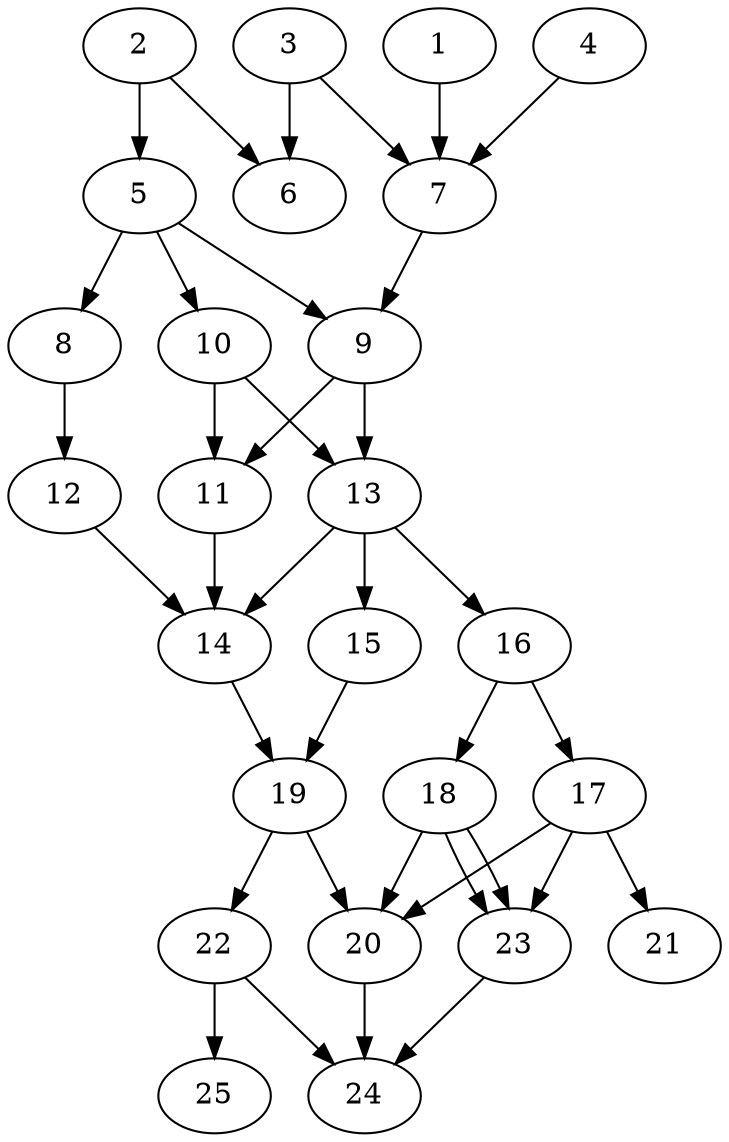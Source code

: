 // DAG automatically generated by daggen at Thu Oct  3 14:00:40 2019
// ./daggen --dot -n 25 --ccr 0.3 --fat 0.5 --regular 0.9 --density 0.7 --mindata 5242880 --maxdata 52428800 
digraph G {
  1 [size="114694827", alpha="0.09", expect_size="34408448"] 
  1 -> 7 [size ="34408448"]
  2 [size="38676480", alpha="0.09", expect_size="11602944"] 
  2 -> 5 [size ="11602944"]
  2 -> 6 [size ="11602944"]
  3 [size="158180693", alpha="0.19", expect_size="47454208"] 
  3 -> 6 [size ="47454208"]
  3 -> 7 [size ="47454208"]
  4 [size="95952213", alpha="0.17", expect_size="28785664"] 
  4 -> 7 [size ="28785664"]
  5 [size="72987307", alpha="0.01", expect_size="21896192"] 
  5 -> 8 [size ="21896192"]
  5 -> 9 [size ="21896192"]
  5 -> 10 [size ="21896192"]
  6 [size="99737600", alpha="0.09", expect_size="29921280"] 
  7 [size="46062933", alpha="0.04", expect_size="13818880"] 
  7 -> 9 [size ="13818880"]
  8 [size="37147307", alpha="0.18", expect_size="11144192"] 
  8 -> 12 [size ="11144192"]
  9 [size="54463147", alpha="0.06", expect_size="16338944"] 
  9 -> 11 [size ="16338944"]
  9 -> 13 [size ="16338944"]
  10 [size="79841280", alpha="0.02", expect_size="23952384"] 
  10 -> 11 [size ="23952384"]
  10 -> 13 [size ="23952384"]
  11 [size="105704107", alpha="0.04", expect_size="31711232"] 
  11 -> 14 [size ="31711232"]
  12 [size="172806827", alpha="0.10", expect_size="51842048"] 
  12 -> 14 [size ="51842048"]
  13 [size="83305813", alpha="0.15", expect_size="24991744"] 
  13 -> 14 [size ="24991744"]
  13 -> 15 [size ="24991744"]
  13 -> 16 [size ="24991744"]
  14 [size="75052373", alpha="0.15", expect_size="22515712"] 
  14 -> 19 [size ="22515712"]
  15 [size="53609813", alpha="0.12", expect_size="16082944"] 
  15 -> 19 [size ="16082944"]
  16 [size="64443733", alpha="0.08", expect_size="19333120"] 
  16 -> 17 [size ="19333120"]
  16 -> 18 [size ="19333120"]
  17 [size="133273600", alpha="0.11", expect_size="39982080"] 
  17 -> 20 [size ="39982080"]
  17 -> 21 [size ="39982080"]
  17 -> 23 [size ="39982080"]
  18 [size="161024000", alpha="0.08", expect_size="48307200"] 
  18 -> 20 [size ="48307200"]
  18 -> 23 [size ="48307200"]
  18 -> 23 [size ="48307200"]
  19 [size="144906240", alpha="0.12", expect_size="43471872"] 
  19 -> 20 [size ="43471872"]
  19 -> 22 [size ="43471872"]
  20 [size="31982933", alpha="0.17", expect_size="9594880"] 
  20 -> 24 [size ="9594880"]
  21 [size="47134720", alpha="0.14", expect_size="14140416"] 
  22 [size="78650027", alpha="0.14", expect_size="23595008"] 
  22 -> 24 [size ="23595008"]
  22 -> 25 [size ="23595008"]
  23 [size="155603627", alpha="0.12", expect_size="46681088"] 
  23 -> 24 [size ="46681088"]
  24 [size="116954453", alpha="0.20", expect_size="35086336"] 
  25 [size="81005227", alpha="0.15", expect_size="24301568"] 
}
